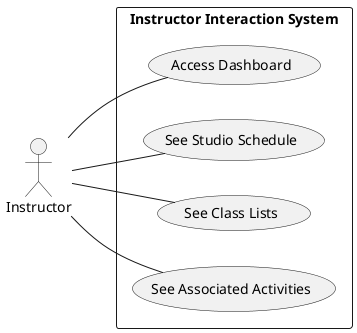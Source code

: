 //alexis sutch

@startuml
left to right direction
actor "Instructor" as I
rectangle "Instructor Interaction System" {
  (Access Dashboard) as UC1
  (See Studio Schedule) as UC2
  (See Class Lists) as UC3
  (See Associated Activities) as UC4
}

I -- UC1
I -- UC2
I -- UC3
I -- UC4
@enduml